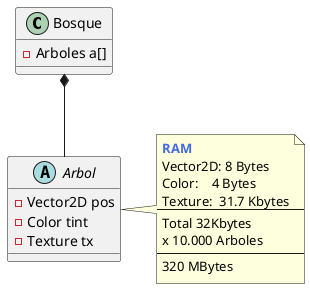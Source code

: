 /' FLYWEIGHT '/

@startuml

class Bosque {
    - Arboles a[]
}

abstract Arbol {
    - Vector2D pos
    - Color tint
    - Texture tx
}

Bosque *-- Arbol

note as N1
    <b><color:royalBlue>RAM</color></b>
    Vector2D: 8 Bytes
    Color:    4 Bytes
    Texture:  31.7 Kbytes
    ---
    Total 32Kbytes
    x 10.000 Arboles
    ---
    320 MBytes
end note

Arbol <= N1



@enduml